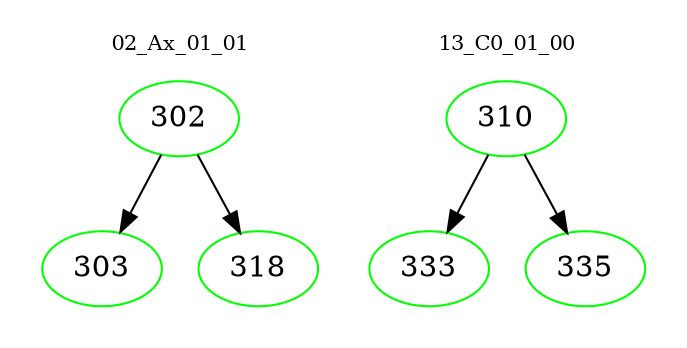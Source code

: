 digraph{
subgraph cluster_0 {
color = white
label = "02_Ax_01_01";
fontsize=10;
T0_302 [label="302", color="green"]
T0_302 -> T0_303 [color="black"]
T0_303 [label="303", color="green"]
T0_302 -> T0_318 [color="black"]
T0_318 [label="318", color="green"]
}
subgraph cluster_1 {
color = white
label = "13_C0_01_00";
fontsize=10;
T1_310 [label="310", color="green"]
T1_310 -> T1_333 [color="black"]
T1_333 [label="333", color="green"]
T1_310 -> T1_335 [color="black"]
T1_335 [label="335", color="green"]
}
}
